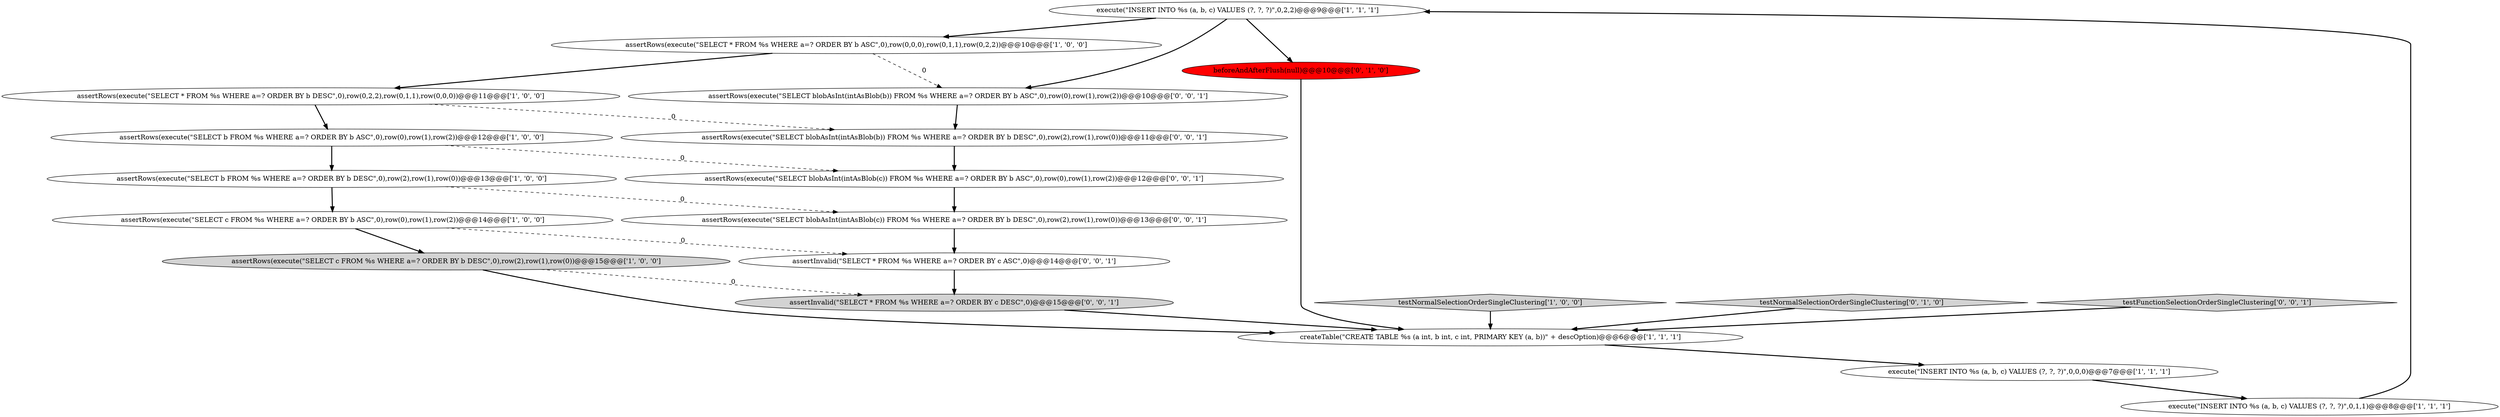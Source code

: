 digraph {
4 [style = filled, label = "execute(\"INSERT INTO %s (a, b, c) VALUES (?, ?, ?)\",0,2,2)@@@9@@@['1', '1', '1']", fillcolor = white, shape = ellipse image = "AAA0AAABBB1BBB"];
10 [style = filled, label = "testNormalSelectionOrderSingleClustering['1', '0', '0']", fillcolor = lightgray, shape = diamond image = "AAA0AAABBB1BBB"];
11 [style = filled, label = "testNormalSelectionOrderSingleClustering['0', '1', '0']", fillcolor = lightgray, shape = diamond image = "AAA0AAABBB2BBB"];
2 [style = filled, label = "execute(\"INSERT INTO %s (a, b, c) VALUES (?, ?, ?)\",0,0,0)@@@7@@@['1', '1', '1']", fillcolor = white, shape = ellipse image = "AAA0AAABBB1BBB"];
14 [style = filled, label = "assertRows(execute(\"SELECT blobAsInt(intAsBlob(b)) FROM %s WHERE a=? ORDER BY b DESC\",0),row(2),row(1),row(0))@@@11@@@['0', '0', '1']", fillcolor = white, shape = ellipse image = "AAA0AAABBB3BBB"];
16 [style = filled, label = "testFunctionSelectionOrderSingleClustering['0', '0', '1']", fillcolor = lightgray, shape = diamond image = "AAA0AAABBB3BBB"];
7 [style = filled, label = "assertRows(execute(\"SELECT * FROM %s WHERE a=? ORDER BY b DESC\",0),row(0,2,2),row(0,1,1),row(0,0,0))@@@11@@@['1', '0', '0']", fillcolor = white, shape = ellipse image = "AAA0AAABBB1BBB"];
13 [style = filled, label = "assertRows(execute(\"SELECT blobAsInt(intAsBlob(b)) FROM %s WHERE a=? ORDER BY b ASC\",0),row(0),row(1),row(2))@@@10@@@['0', '0', '1']", fillcolor = white, shape = ellipse image = "AAA0AAABBB3BBB"];
3 [style = filled, label = "createTable(\"CREATE TABLE %s (a int, b int, c int, PRIMARY KEY (a, b))\" + descOption)@@@6@@@['1', '1', '1']", fillcolor = white, shape = ellipse image = "AAA0AAABBB1BBB"];
18 [style = filled, label = "assertRows(execute(\"SELECT blobAsInt(intAsBlob(c)) FROM %s WHERE a=? ORDER BY b DESC\",0),row(2),row(1),row(0))@@@13@@@['0', '0', '1']", fillcolor = white, shape = ellipse image = "AAA0AAABBB3BBB"];
9 [style = filled, label = "assertRows(execute(\"SELECT b FROM %s WHERE a=? ORDER BY b DESC\",0),row(2),row(1),row(0))@@@13@@@['1', '0', '0']", fillcolor = white, shape = ellipse image = "AAA0AAABBB1BBB"];
5 [style = filled, label = "execute(\"INSERT INTO %s (a, b, c) VALUES (?, ?, ?)\",0,1,1)@@@8@@@['1', '1', '1']", fillcolor = white, shape = ellipse image = "AAA0AAABBB1BBB"];
19 [style = filled, label = "assertInvalid(\"SELECT * FROM %s WHERE a=? ORDER BY c DESC\",0)@@@15@@@['0', '0', '1']", fillcolor = lightgray, shape = ellipse image = "AAA0AAABBB3BBB"];
6 [style = filled, label = "assertRows(execute(\"SELECT c FROM %s WHERE a=? ORDER BY b ASC\",0),row(0),row(1),row(2))@@@14@@@['1', '0', '0']", fillcolor = white, shape = ellipse image = "AAA0AAABBB1BBB"];
8 [style = filled, label = "assertRows(execute(\"SELECT b FROM %s WHERE a=? ORDER BY b ASC\",0),row(0),row(1),row(2))@@@12@@@['1', '0', '0']", fillcolor = white, shape = ellipse image = "AAA0AAABBB1BBB"];
17 [style = filled, label = "assertRows(execute(\"SELECT blobAsInt(intAsBlob(c)) FROM %s WHERE a=? ORDER BY b ASC\",0),row(0),row(1),row(2))@@@12@@@['0', '0', '1']", fillcolor = white, shape = ellipse image = "AAA0AAABBB3BBB"];
12 [style = filled, label = "beforeAndAfterFlush(null)@@@10@@@['0', '1', '0']", fillcolor = red, shape = ellipse image = "AAA1AAABBB2BBB"];
1 [style = filled, label = "assertRows(execute(\"SELECT c FROM %s WHERE a=? ORDER BY b DESC\",0),row(2),row(1),row(0))@@@15@@@['1', '0', '0']", fillcolor = lightgray, shape = ellipse image = "AAA0AAABBB1BBB"];
15 [style = filled, label = "assertInvalid(\"SELECT * FROM %s WHERE a=? ORDER BY c ASC\",0)@@@14@@@['0', '0', '1']", fillcolor = white, shape = ellipse image = "AAA0AAABBB3BBB"];
0 [style = filled, label = "assertRows(execute(\"SELECT * FROM %s WHERE a=? ORDER BY b ASC\",0),row(0,0,0),row(0,1,1),row(0,2,2))@@@10@@@['1', '0', '0']", fillcolor = white, shape = ellipse image = "AAA0AAABBB1BBB"];
16->3 [style = bold, label=""];
7->14 [style = dashed, label="0"];
9->18 [style = dashed, label="0"];
4->13 [style = bold, label=""];
1->19 [style = dashed, label="0"];
18->15 [style = bold, label=""];
1->3 [style = bold, label=""];
10->3 [style = bold, label=""];
14->17 [style = bold, label=""];
15->19 [style = bold, label=""];
7->8 [style = bold, label=""];
9->6 [style = bold, label=""];
4->0 [style = bold, label=""];
0->7 [style = bold, label=""];
6->1 [style = bold, label=""];
3->2 [style = bold, label=""];
11->3 [style = bold, label=""];
6->15 [style = dashed, label="0"];
5->4 [style = bold, label=""];
0->13 [style = dashed, label="0"];
8->9 [style = bold, label=""];
4->12 [style = bold, label=""];
8->17 [style = dashed, label="0"];
12->3 [style = bold, label=""];
13->14 [style = bold, label=""];
19->3 [style = bold, label=""];
17->18 [style = bold, label=""];
2->5 [style = bold, label=""];
}
